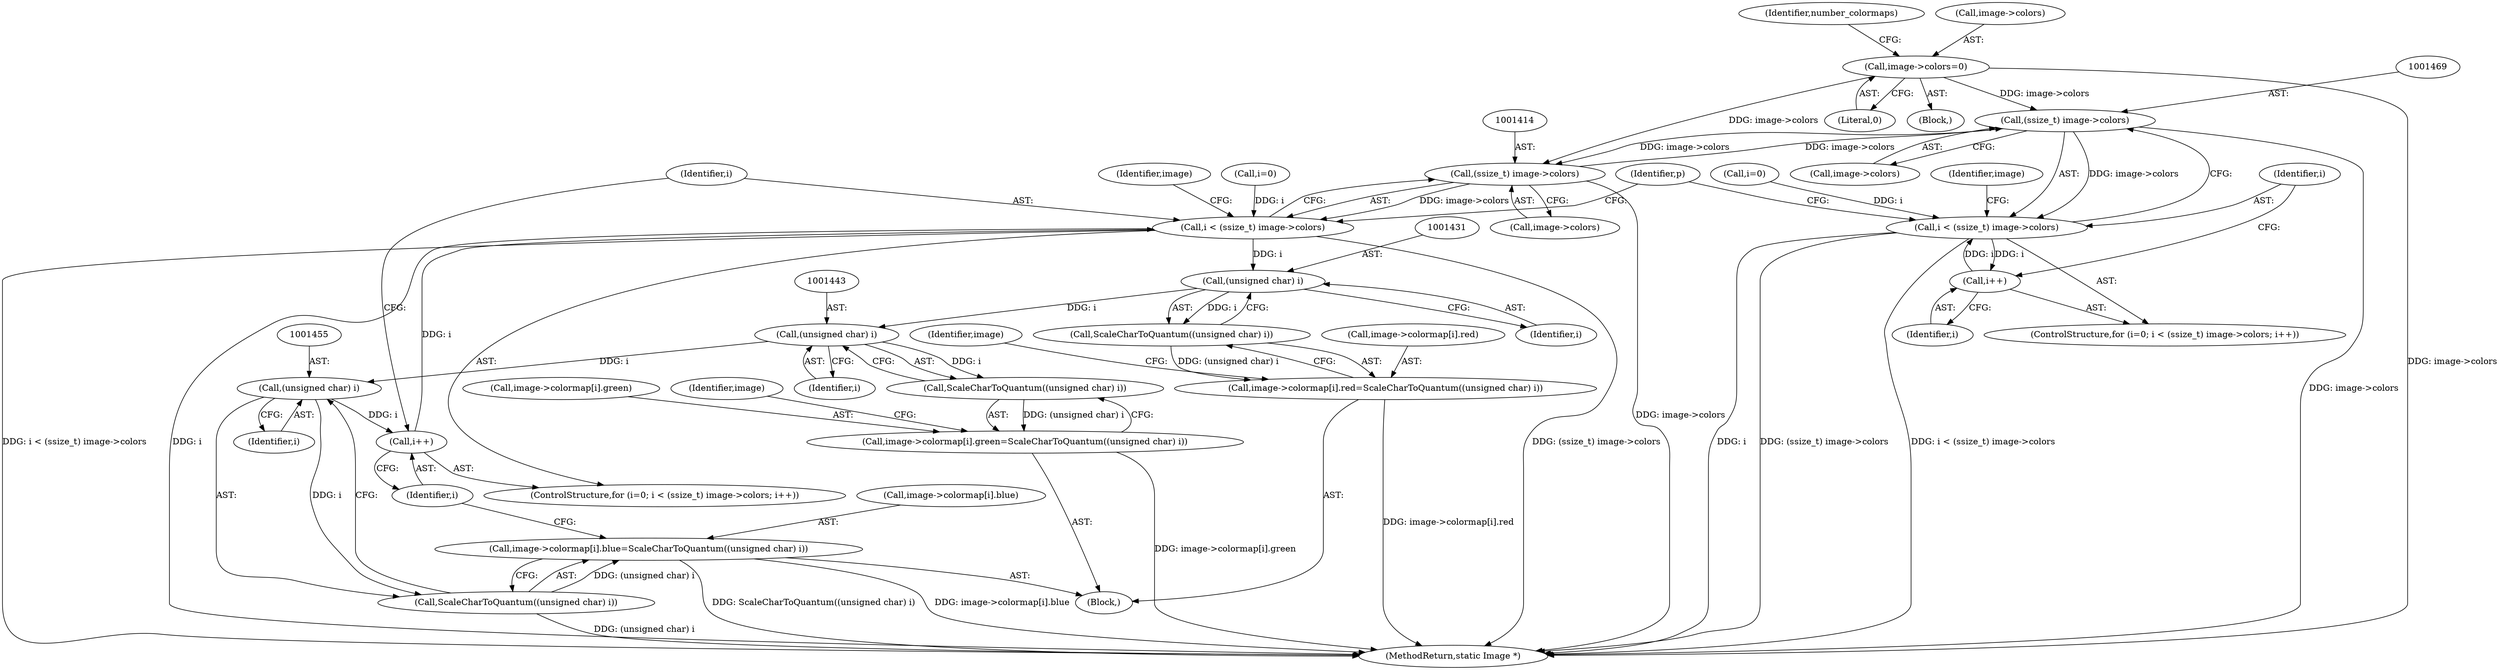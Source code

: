 digraph "0_ImageMagick_3e9165285eda6e1bb71172031d3048b51bb443a4@pointer" {
"1001468" [label="(Call,(ssize_t) image->colors)"];
"1001800" [label="(Call,image->colors=0)"];
"1001413" [label="(Call,(ssize_t) image->colors)"];
"1001468" [label="(Call,(ssize_t) image->colors)"];
"1001411" [label="(Call,i < (ssize_t) image->colors)"];
"1001430" [label="(Call,(unsigned char) i)"];
"1001429" [label="(Call,ScaleCharToQuantum((unsigned char) i))"];
"1001421" [label="(Call,image->colormap[i].red=ScaleCharToQuantum((unsigned char) i))"];
"1001442" [label="(Call,(unsigned char) i)"];
"1001441" [label="(Call,ScaleCharToQuantum((unsigned char) i))"];
"1001433" [label="(Call,image->colormap[i].green=ScaleCharToQuantum((unsigned char) i))"];
"1001454" [label="(Call,(unsigned char) i)"];
"1001418" [label="(Call,i++)"];
"1001453" [label="(Call,ScaleCharToQuantum((unsigned char) i))"];
"1001445" [label="(Call,image->colormap[i].blue=ScaleCharToQuantum((unsigned char) i))"];
"1001466" [label="(Call,i < (ssize_t) image->colors)"];
"1001473" [label="(Call,i++)"];
"1001415" [label="(Call,image->colors)"];
"1001467" [label="(Identifier,i)"];
"1001466" [label="(Call,i < (ssize_t) image->colors)"];
"1001422" [label="(Call,image->colormap[i].red)"];
"1001420" [label="(Block,)"];
"1001518" [label="(Identifier,p)"];
"1001437" [label="(Identifier,image)"];
"1001411" [label="(Call,i < (ssize_t) image->colors)"];
"1001442" [label="(Call,(unsigned char) i)"];
"1001434" [label="(Call,image->colormap[i].green)"];
"1001432" [label="(Identifier,i)"];
"1001408" [label="(Call,i=0)"];
"1001804" [label="(Literal,0)"];
"1001807" [label="(Identifier,number_colormaps)"];
"1001473" [label="(Call,i++)"];
"1001800" [label="(Call,image->colors=0)"];
"1001444" [label="(Identifier,i)"];
"1001418" [label="(Call,i++)"];
"1001470" [label="(Call,image->colors)"];
"1001413" [label="(Call,(ssize_t) image->colors)"];
"1001463" [label="(Call,i=0)"];
"1001801" [label="(Call,image->colors)"];
"1001620" [label="(Block,)"];
"1001474" [label="(Identifier,i)"];
"1001430" [label="(Call,(unsigned char) i)"];
"1001441" [label="(Call,ScaleCharToQuantum((unsigned char) i))"];
"1001433" [label="(Call,image->colormap[i].green=ScaleCharToQuantum((unsigned char) i))"];
"1001412" [label="(Identifier,i)"];
"1001468" [label="(Call,(ssize_t) image->colors)"];
"1001421" [label="(Call,image->colormap[i].red=ScaleCharToQuantum((unsigned char) i))"];
"1001932" [label="(MethodReturn,static Image *)"];
"1001449" [label="(Identifier,image)"];
"1001419" [label="(Identifier,i)"];
"1001462" [label="(ControlStructure,for (i=0; i < (ssize_t) image->colors; i++))"];
"1001407" [label="(ControlStructure,for (i=0; i < (ssize_t) image->colors; i++))"];
"1001453" [label="(Call,ScaleCharToQuantum((unsigned char) i))"];
"1001425" [label="(Identifier,image)"];
"1001445" [label="(Call,image->colormap[i].blue=ScaleCharToQuantum((unsigned char) i))"];
"1001446" [label="(Call,image->colormap[i].blue)"];
"1001429" [label="(Call,ScaleCharToQuantum((unsigned char) i))"];
"1001456" [label="(Identifier,i)"];
"1001480" [label="(Identifier,image)"];
"1001454" [label="(Call,(unsigned char) i)"];
"1001468" -> "1001466"  [label="AST: "];
"1001468" -> "1001470"  [label="CFG: "];
"1001469" -> "1001468"  [label="AST: "];
"1001470" -> "1001468"  [label="AST: "];
"1001466" -> "1001468"  [label="CFG: "];
"1001468" -> "1001932"  [label="DDG: image->colors"];
"1001468" -> "1001413"  [label="DDG: image->colors"];
"1001468" -> "1001466"  [label="DDG: image->colors"];
"1001800" -> "1001468"  [label="DDG: image->colors"];
"1001413" -> "1001468"  [label="DDG: image->colors"];
"1001800" -> "1001620"  [label="AST: "];
"1001800" -> "1001804"  [label="CFG: "];
"1001801" -> "1001800"  [label="AST: "];
"1001804" -> "1001800"  [label="AST: "];
"1001807" -> "1001800"  [label="CFG: "];
"1001800" -> "1001932"  [label="DDG: image->colors"];
"1001800" -> "1001413"  [label="DDG: image->colors"];
"1001413" -> "1001411"  [label="AST: "];
"1001413" -> "1001415"  [label="CFG: "];
"1001414" -> "1001413"  [label="AST: "];
"1001415" -> "1001413"  [label="AST: "];
"1001411" -> "1001413"  [label="CFG: "];
"1001413" -> "1001932"  [label="DDG: image->colors"];
"1001413" -> "1001411"  [label="DDG: image->colors"];
"1001411" -> "1001407"  [label="AST: "];
"1001412" -> "1001411"  [label="AST: "];
"1001425" -> "1001411"  [label="CFG: "];
"1001518" -> "1001411"  [label="CFG: "];
"1001411" -> "1001932"  [label="DDG: i < (ssize_t) image->colors"];
"1001411" -> "1001932"  [label="DDG: i"];
"1001411" -> "1001932"  [label="DDG: (ssize_t) image->colors"];
"1001418" -> "1001411"  [label="DDG: i"];
"1001408" -> "1001411"  [label="DDG: i"];
"1001411" -> "1001430"  [label="DDG: i"];
"1001430" -> "1001429"  [label="AST: "];
"1001430" -> "1001432"  [label="CFG: "];
"1001431" -> "1001430"  [label="AST: "];
"1001432" -> "1001430"  [label="AST: "];
"1001429" -> "1001430"  [label="CFG: "];
"1001430" -> "1001429"  [label="DDG: i"];
"1001430" -> "1001442"  [label="DDG: i"];
"1001429" -> "1001421"  [label="AST: "];
"1001421" -> "1001429"  [label="CFG: "];
"1001429" -> "1001421"  [label="DDG: (unsigned char) i"];
"1001421" -> "1001420"  [label="AST: "];
"1001422" -> "1001421"  [label="AST: "];
"1001437" -> "1001421"  [label="CFG: "];
"1001421" -> "1001932"  [label="DDG: image->colormap[i].red"];
"1001442" -> "1001441"  [label="AST: "];
"1001442" -> "1001444"  [label="CFG: "];
"1001443" -> "1001442"  [label="AST: "];
"1001444" -> "1001442"  [label="AST: "];
"1001441" -> "1001442"  [label="CFG: "];
"1001442" -> "1001441"  [label="DDG: i"];
"1001442" -> "1001454"  [label="DDG: i"];
"1001441" -> "1001433"  [label="AST: "];
"1001433" -> "1001441"  [label="CFG: "];
"1001441" -> "1001433"  [label="DDG: (unsigned char) i"];
"1001433" -> "1001420"  [label="AST: "];
"1001434" -> "1001433"  [label="AST: "];
"1001449" -> "1001433"  [label="CFG: "];
"1001433" -> "1001932"  [label="DDG: image->colormap[i].green"];
"1001454" -> "1001453"  [label="AST: "];
"1001454" -> "1001456"  [label="CFG: "];
"1001455" -> "1001454"  [label="AST: "];
"1001456" -> "1001454"  [label="AST: "];
"1001453" -> "1001454"  [label="CFG: "];
"1001454" -> "1001418"  [label="DDG: i"];
"1001454" -> "1001453"  [label="DDG: i"];
"1001418" -> "1001407"  [label="AST: "];
"1001418" -> "1001419"  [label="CFG: "];
"1001419" -> "1001418"  [label="AST: "];
"1001412" -> "1001418"  [label="CFG: "];
"1001453" -> "1001445"  [label="AST: "];
"1001445" -> "1001453"  [label="CFG: "];
"1001453" -> "1001932"  [label="DDG: (unsigned char) i"];
"1001453" -> "1001445"  [label="DDG: (unsigned char) i"];
"1001445" -> "1001420"  [label="AST: "];
"1001446" -> "1001445"  [label="AST: "];
"1001419" -> "1001445"  [label="CFG: "];
"1001445" -> "1001932"  [label="DDG: ScaleCharToQuantum((unsigned char) i)"];
"1001445" -> "1001932"  [label="DDG: image->colormap[i].blue"];
"1001466" -> "1001462"  [label="AST: "];
"1001467" -> "1001466"  [label="AST: "];
"1001480" -> "1001466"  [label="CFG: "];
"1001518" -> "1001466"  [label="CFG: "];
"1001466" -> "1001932"  [label="DDG: i"];
"1001466" -> "1001932"  [label="DDG: (ssize_t) image->colors"];
"1001466" -> "1001932"  [label="DDG: i < (ssize_t) image->colors"];
"1001463" -> "1001466"  [label="DDG: i"];
"1001473" -> "1001466"  [label="DDG: i"];
"1001466" -> "1001473"  [label="DDG: i"];
"1001473" -> "1001462"  [label="AST: "];
"1001473" -> "1001474"  [label="CFG: "];
"1001474" -> "1001473"  [label="AST: "];
"1001467" -> "1001473"  [label="CFG: "];
}
